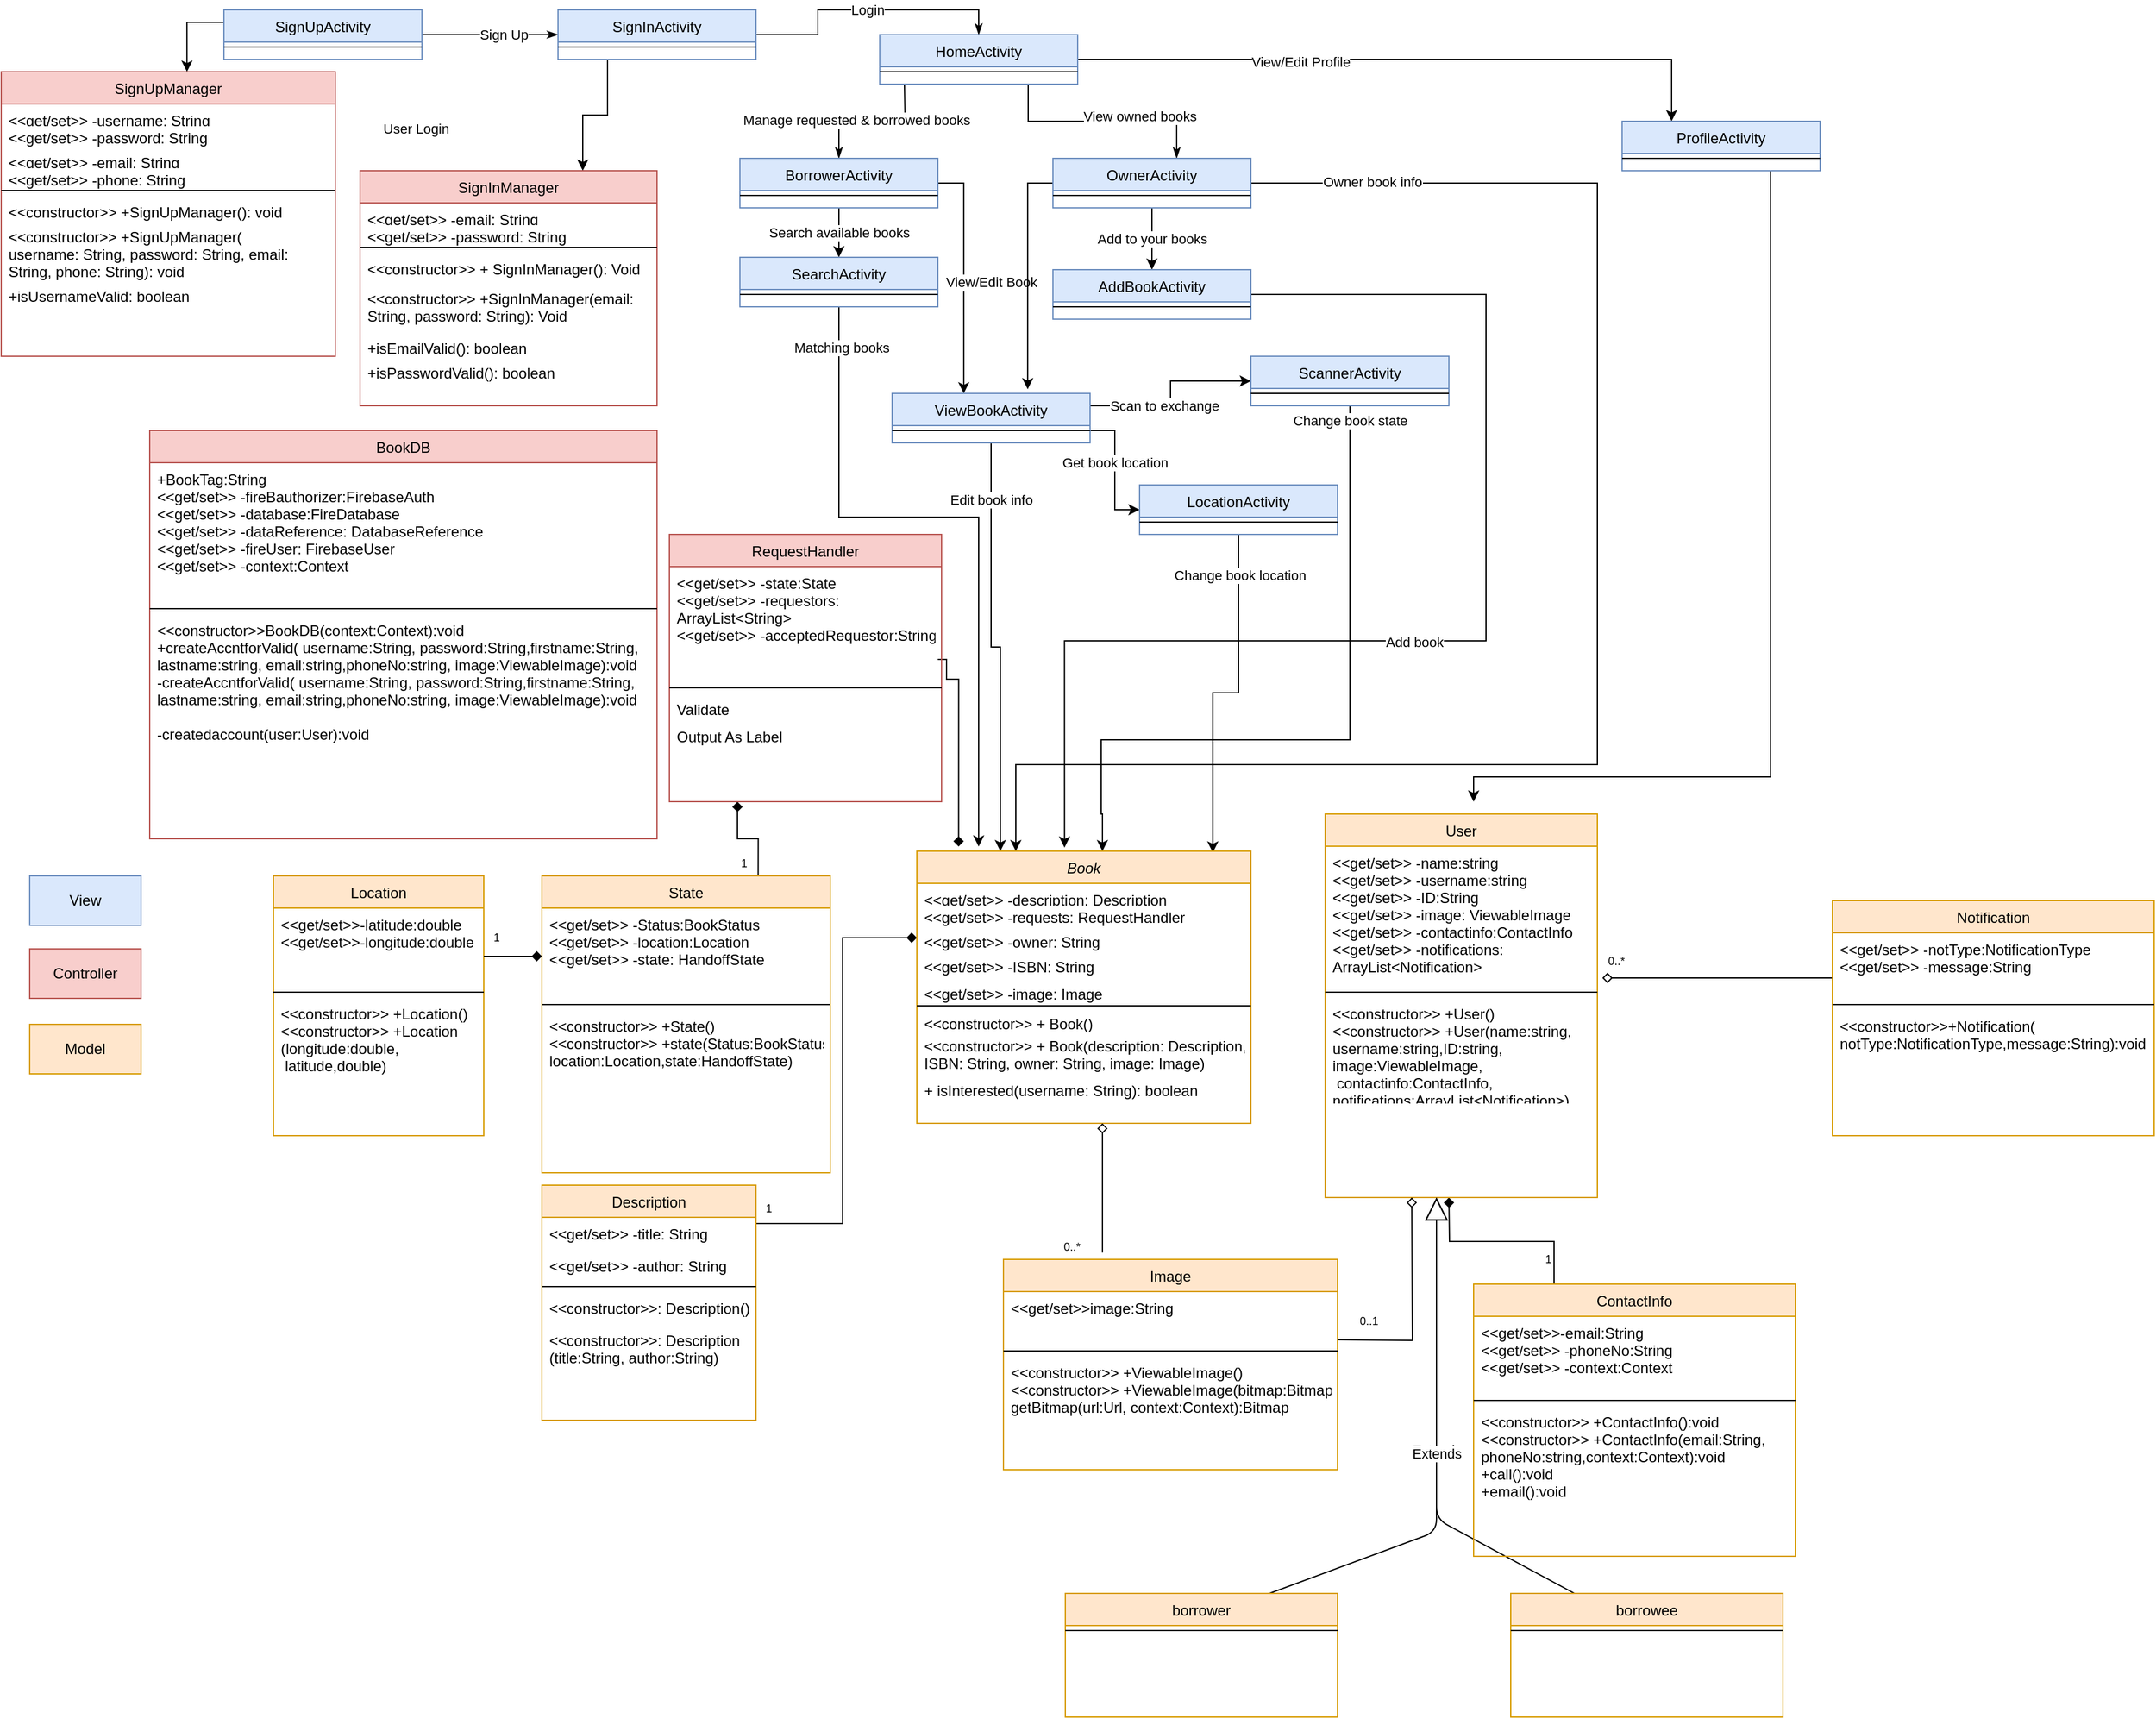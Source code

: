 <mxfile version="13.8.0" type="github">
  <diagram id="C5RBs43oDa-KdzZeNtuy" name="Page-1">
    <mxGraphModel dx="2260" dy="1933" grid="1" gridSize="10" guides="1" tooltips="1" connect="1" arrows="1" fold="1" page="1" pageScale="1" pageWidth="827" pageHeight="1169" math="0" shadow="0">
      <root>
        <mxCell id="WIyWlLk6GJQsqaUBKTNV-0" />
        <mxCell id="WIyWlLk6GJQsqaUBKTNV-1" parent="WIyWlLk6GJQsqaUBKTNV-0" />
        <mxCell id="hIVEfl4ubrVoWIUagmLy-101" style="edgeStyle=orthogonalEdgeStyle;rounded=0;orthogonalLoop=1;jettySize=auto;html=1;exitX=0.25;exitY=0;exitDx=0;exitDy=0;startArrow=none;startFill=0;endArrow=diamond;endFill=1;" parent="WIyWlLk6GJQsqaUBKTNV-1" source="hIVEfl4ubrVoWIUagmLy-77" edge="1">
          <mxGeometry relative="1" as="geometry">
            <mxPoint x="320" y="920" as="targetPoint" />
          </mxGeometry>
        </mxCell>
        <mxCell id="hIVEfl4ubrVoWIUagmLy-150" style="edgeStyle=orthogonalEdgeStyle;rounded=0;orthogonalLoop=1;jettySize=auto;html=1;exitX=0.75;exitY=0;exitDx=0;exitDy=0;entryX=0.25;entryY=1;entryDx=0;entryDy=0;startArrow=none;startFill=0;endArrow=diamond;endFill=1;" parent="WIyWlLk6GJQsqaUBKTNV-1" source="hIVEfl4ubrVoWIUagmLy-108" target="hIVEfl4ubrVoWIUagmLy-138" edge="1">
          <mxGeometry relative="1" as="geometry" />
        </mxCell>
        <mxCell id="hIVEfl4ubrVoWIUagmLy-108" value="State" style="swimlane;fontStyle=0;align=center;verticalAlign=top;childLayout=stackLayout;horizontal=1;startSize=26;horizontalStack=0;resizeParent=1;resizeLast=0;collapsible=1;marginBottom=0;rounded=0;shadow=0;strokeWidth=1;fillColor=#ffe6cc;strokeColor=#d79b00;" parent="WIyWlLk6GJQsqaUBKTNV-1" vertex="1">
          <mxGeometry x="-413" y="660" width="233" height="240" as="geometry">
            <mxRectangle x="130" y="380" width="160" height="26" as="alternateBounds" />
          </mxGeometry>
        </mxCell>
        <mxCell id="hIVEfl4ubrVoWIUagmLy-109" value="&lt;&lt;get/set&gt;&gt; -Status:BookStatus&#xa;&lt;&lt;get/set&gt;&gt; -location:Location&#xa;&lt;&lt;get/set&gt;&gt; -state: HandoffState" style="text;align=left;verticalAlign=top;spacingLeft=4;spacingRight=4;overflow=hidden;rotatable=0;points=[[0,0.5],[1,0.5]];portConstraint=eastwest;" parent="hIVEfl4ubrVoWIUagmLy-108" vertex="1">
          <mxGeometry y="26" width="233" height="74" as="geometry" />
        </mxCell>
        <mxCell id="hIVEfl4ubrVoWIUagmLy-111" value="" style="line;html=1;strokeWidth=1;align=left;verticalAlign=middle;spacingTop=-1;spacingLeft=3;spacingRight=3;rotatable=0;labelPosition=right;points=[];portConstraint=eastwest;" parent="hIVEfl4ubrVoWIUagmLy-108" vertex="1">
          <mxGeometry y="100" width="233" height="8" as="geometry" />
        </mxCell>
        <mxCell id="hIVEfl4ubrVoWIUagmLy-113" value="&lt;&lt;constructor&gt;&gt; +State()&#xa;&lt;&lt;constructor&gt;&gt; +state(Status:BookStatus,&#xa;location:Location,state:HandoffState)" style="text;align=left;verticalAlign=top;spacingLeft=4;spacingRight=4;overflow=hidden;rotatable=0;points=[[0,0.5],[1,0.5]];portConstraint=eastwest;" parent="hIVEfl4ubrVoWIUagmLy-108" vertex="1">
          <mxGeometry y="108" width="233" height="102" as="geometry" />
        </mxCell>
        <mxCell id="hIVEfl4ubrVoWIUagmLy-114" value="Location" style="swimlane;fontStyle=0;align=center;verticalAlign=top;childLayout=stackLayout;horizontal=1;startSize=26;horizontalStack=0;resizeParent=1;resizeLast=0;collapsible=1;marginBottom=0;rounded=0;shadow=0;strokeWidth=1;fillColor=#ffe6cc;strokeColor=#d79b00;" parent="WIyWlLk6GJQsqaUBKTNV-1" vertex="1">
          <mxGeometry x="-630" y="660" width="170" height="210" as="geometry">
            <mxRectangle x="130" y="380" width="160" height="26" as="alternateBounds" />
          </mxGeometry>
        </mxCell>
        <mxCell id="hIVEfl4ubrVoWIUagmLy-115" value="&lt;&lt;get/set&gt;&gt;-latitude:double&#xa;&lt;&lt;get/set&gt;&gt;-longitude:double" style="text;align=left;verticalAlign=top;spacingLeft=4;spacingRight=4;overflow=hidden;rotatable=0;points=[[0,0.5],[1,0.5]];portConstraint=eastwest;" parent="hIVEfl4ubrVoWIUagmLy-114" vertex="1">
          <mxGeometry y="26" width="170" height="64" as="geometry" />
        </mxCell>
        <mxCell id="hIVEfl4ubrVoWIUagmLy-117" value="" style="line;html=1;strokeWidth=1;align=left;verticalAlign=middle;spacingTop=-1;spacingLeft=3;spacingRight=3;rotatable=0;labelPosition=right;points=[];portConstraint=eastwest;" parent="hIVEfl4ubrVoWIUagmLy-114" vertex="1">
          <mxGeometry y="90" width="170" height="8" as="geometry" />
        </mxCell>
        <mxCell id="hIVEfl4ubrVoWIUagmLy-119" value="&lt;&lt;constructor&gt;&gt; +Location()&#xa;&lt;&lt;constructor&gt;&gt; +Location&#xa;(longitude:double,&#xa; latitude,double)" style="text;align=left;verticalAlign=top;spacingLeft=4;spacingRight=4;overflow=hidden;rotatable=0;points=[[0,0.5],[1,0.5]];portConstraint=eastwest;" parent="hIVEfl4ubrVoWIUagmLy-114" vertex="1">
          <mxGeometry y="98" width="170" height="82" as="geometry" />
        </mxCell>
        <mxCell id="hIVEfl4ubrVoWIUagmLy-151" style="edgeStyle=orthogonalEdgeStyle;rounded=0;orthogonalLoop=1;jettySize=auto;html=1;exitX=1;exitY=0.5;exitDx=0;exitDy=0;entryX=0;entryY=0.5;entryDx=0;entryDy=0;startArrow=none;startFill=0;endArrow=diamond;endFill=1;" parent="WIyWlLk6GJQsqaUBKTNV-1" edge="1">
          <mxGeometry relative="1" as="geometry">
            <mxPoint x="-460" y="725" as="sourcePoint" />
            <mxPoint x="-413" y="725" as="targetPoint" />
          </mxGeometry>
        </mxCell>
        <mxCell id="hIVEfl4ubrVoWIUagmLy-152" style="edgeStyle=orthogonalEdgeStyle;rounded=0;orthogonalLoop=1;jettySize=auto;html=1;exitX=1;exitY=0.5;exitDx=0;exitDy=0;entryX=0;entryY=0.5;entryDx=0;entryDy=0;startArrow=none;startFill=0;endArrow=diamond;endFill=1;" parent="WIyWlLk6GJQsqaUBKTNV-1" target="zkfFHV4jXpPFQw0GAbJ--3" edge="1">
          <mxGeometry relative="1" as="geometry">
            <mxPoint x="-240" y="941" as="sourcePoint" />
            <Array as="points">
              <mxPoint x="-170" y="941" />
              <mxPoint x="-170" y="710" />
            </Array>
          </mxGeometry>
        </mxCell>
        <mxCell id="hIVEfl4ubrVoWIUagmLy-153" style="edgeStyle=orthogonalEdgeStyle;rounded=0;orthogonalLoop=1;jettySize=auto;html=1;exitX=0.986;exitY=0.798;exitDx=0;exitDy=0;startArrow=none;startFill=0;endArrow=diamond;endFill=1;entryX=0.125;entryY=-0.017;entryDx=0;entryDy=0;entryPerimeter=0;exitPerimeter=0;" parent="WIyWlLk6GJQsqaUBKTNV-1" source="hIVEfl4ubrVoWIUagmLy-139" target="zkfFHV4jXpPFQw0GAbJ--0" edge="1">
          <mxGeometry relative="1" as="geometry">
            <mxPoint x="-70" y="659" as="targetPoint" />
            <Array as="points">
              <mxPoint x="-86" y="485" />
              <mxPoint x="-86" y="501" />
              <mxPoint x="-76" y="501" />
            </Array>
            <mxPoint x="-110" y="464" as="sourcePoint" />
          </mxGeometry>
        </mxCell>
        <mxCell id="hIVEfl4ubrVoWIUagmLy-138" value="RequestHandler" style="swimlane;fontStyle=0;align=center;verticalAlign=top;childLayout=stackLayout;horizontal=1;startSize=26;horizontalStack=0;resizeParent=1;resizeLast=0;collapsible=1;marginBottom=0;rounded=0;shadow=0;strokeWidth=1;fillColor=#f8cecc;strokeColor=#b85450;" parent="WIyWlLk6GJQsqaUBKTNV-1" vertex="1">
          <mxGeometry x="-310" y="384" width="220" height="216" as="geometry">
            <mxRectangle x="550" y="140" width="160" height="26" as="alternateBounds" />
          </mxGeometry>
        </mxCell>
        <mxCell id="hIVEfl4ubrVoWIUagmLy-139" value="&lt;&lt;get/set&gt;&gt; -state:State&#xa;&lt;&lt;get/set&gt;&gt; -requestors:&#xa;ArrayList&lt;String&gt;&#xa;&lt;&lt;get/set&gt;&gt; -acceptedRequestor:String" style="text;align=left;verticalAlign=top;spacingLeft=4;spacingRight=4;overflow=hidden;rotatable=0;points=[[0,0.5],[1,0.5]];portConstraint=eastwest;" parent="hIVEfl4ubrVoWIUagmLy-138" vertex="1">
          <mxGeometry y="26" width="220" height="94" as="geometry" />
        </mxCell>
        <mxCell id="hIVEfl4ubrVoWIUagmLy-144" value="" style="line;html=1;strokeWidth=1;align=left;verticalAlign=middle;spacingTop=-1;spacingLeft=3;spacingRight=3;rotatable=0;labelPosition=right;points=[];portConstraint=eastwest;" parent="hIVEfl4ubrVoWIUagmLy-138" vertex="1">
          <mxGeometry y="120" width="220" height="8" as="geometry" />
        </mxCell>
        <mxCell id="hIVEfl4ubrVoWIUagmLy-145" value="Validate" style="text;align=left;verticalAlign=top;spacingLeft=4;spacingRight=4;overflow=hidden;rotatable=0;points=[[0,0.5],[1,0.5]];portConstraint=eastwest;" parent="hIVEfl4ubrVoWIUagmLy-138" vertex="1">
          <mxGeometry y="128" width="220" height="22" as="geometry" />
        </mxCell>
        <mxCell id="hIVEfl4ubrVoWIUagmLy-146" value="Output As Label" style="text;align=left;verticalAlign=top;spacingLeft=4;spacingRight=4;overflow=hidden;rotatable=0;points=[[0,0.5],[1,0.5]];portConstraint=eastwest;" parent="hIVEfl4ubrVoWIUagmLy-138" vertex="1">
          <mxGeometry y="150" width="220" height="20" as="geometry" />
        </mxCell>
        <mxCell id="hIVEfl4ubrVoWIUagmLy-67" value="BookDB" style="swimlane;fontStyle=0;align=center;verticalAlign=top;childLayout=stackLayout;horizontal=1;startSize=26;horizontalStack=0;resizeParent=1;resizeLast=0;collapsible=1;marginBottom=0;rounded=0;shadow=0;strokeWidth=1;fillColor=#f8cecc;strokeColor=#b85450;" parent="WIyWlLk6GJQsqaUBKTNV-1" vertex="1">
          <mxGeometry x="-730" y="300" width="410" height="330" as="geometry">
            <mxRectangle x="550" y="140" width="160" height="26" as="alternateBounds" />
          </mxGeometry>
        </mxCell>
        <mxCell id="hIVEfl4ubrVoWIUagmLy-68" value="+BookTag:String&#xa;&lt;&lt;get/set&gt;&gt; -fireBauthorizer:FirebaseAuth&#xa;&lt;&lt;get/set&gt;&gt; -database:FireDatabase&#xa;&lt;&lt;get/set&gt;&gt; -dataReference: DatabaseReference&#xa;&lt;&lt;get/set&gt;&gt; -fireUser: FirebaseUser&#xa;&lt;&lt;get/set&gt;&gt; -context:Context" style="text;align=left;verticalAlign=top;spacingLeft=4;spacingRight=4;overflow=hidden;rotatable=0;points=[[0,0.5],[1,0.5]];portConstraint=eastwest;" parent="hIVEfl4ubrVoWIUagmLy-67" vertex="1">
          <mxGeometry y="26" width="410" height="114" as="geometry" />
        </mxCell>
        <mxCell id="hIVEfl4ubrVoWIUagmLy-73" value="" style="line;html=1;strokeWidth=1;align=left;verticalAlign=middle;spacingTop=-1;spacingLeft=3;spacingRight=3;rotatable=0;labelPosition=right;points=[];portConstraint=eastwest;" parent="hIVEfl4ubrVoWIUagmLy-67" vertex="1">
          <mxGeometry y="140" width="410" height="8" as="geometry" />
        </mxCell>
        <mxCell id="hIVEfl4ubrVoWIUagmLy-74" value="&lt;&lt;constructor&gt;&gt;BookDB(context:Context):void&#xa;+createAccntforValid( username:String, password:String,firstname:String,&#xa;lastname:string, email:string,phoneNo:string, image:ViewableImage):void&#xa;-createAccntforValid( username:String, password:String,firstname:String,&#xa;lastname:string, email:string,phoneNo:string, image:ViewableImage):void&#xa;&#xa;-createdaccount(user:User):void&#xa;" style="text;align=left;verticalAlign=top;spacingLeft=4;spacingRight=4;overflow=hidden;rotatable=0;points=[[0,0.5],[1,0.5]];portConstraint=eastwest;" parent="hIVEfl4ubrVoWIUagmLy-67" vertex="1">
          <mxGeometry y="148" width="410" height="172" as="geometry" />
        </mxCell>
        <mxCell id="hIVEfl4ubrVoWIUagmLy-154" style="edgeStyle=orthogonalEdgeStyle;rounded=0;orthogonalLoop=1;jettySize=auto;html=1;exitX=1;exitY=0.5;exitDx=0;exitDy=0;entryX=0;entryY=0.5;entryDx=0;entryDy=0;startArrow=none;startFill=0;endArrow=classicThin;endFill=1;metaEdit=0;" parent="WIyWlLk6GJQsqaUBKTNV-1" source="hIVEfl4ubrVoWIUagmLy-0" target="hIVEfl4ubrVoWIUagmLy-3" edge="1">
          <mxGeometry relative="1" as="geometry">
            <Array as="points">
              <mxPoint x="-480" y="-20" />
              <mxPoint x="-480" y="-20" />
            </Array>
          </mxGeometry>
        </mxCell>
        <mxCell id="hIVEfl4ubrVoWIUagmLy-157" value="Sign Up" style="edgeLabel;html=1;align=center;verticalAlign=middle;resizable=0;points=[];" parent="hIVEfl4ubrVoWIUagmLy-154" vertex="1" connectable="0">
          <mxGeometry x="0.2" relative="1" as="geometry">
            <mxPoint as="offset" />
          </mxGeometry>
        </mxCell>
        <mxCell id="LVkQKVmJB5QR7Muf_GGr-21" style="edgeStyle=orthogonalEdgeStyle;rounded=0;orthogonalLoop=1;jettySize=auto;html=1;exitX=0;exitY=0.25;exitDx=0;exitDy=0;entryX=0.556;entryY=0;entryDx=0;entryDy=0;entryPerimeter=0;" parent="WIyWlLk6GJQsqaUBKTNV-1" source="hIVEfl4ubrVoWIUagmLy-0" target="LVkQKVmJB5QR7Muf_GGr-78" edge="1">
          <mxGeometry relative="1" as="geometry">
            <mxPoint x="-570" y="90" as="targetPoint" />
          </mxGeometry>
        </mxCell>
        <mxCell id="hIVEfl4ubrVoWIUagmLy-0" value="SignUpActivity" style="swimlane;fontStyle=0;align=center;verticalAlign=top;childLayout=stackLayout;horizontal=1;startSize=26;horizontalStack=0;resizeParent=1;resizeLast=0;collapsible=1;marginBottom=0;rounded=0;shadow=0;strokeWidth=1;fillColor=#dae8fc;strokeColor=#6c8ebf;" parent="WIyWlLk6GJQsqaUBKTNV-1" vertex="1">
          <mxGeometry x="-670" y="-40" width="160" height="40" as="geometry">
            <mxRectangle x="340" y="380" width="170" height="26" as="alternateBounds" />
          </mxGeometry>
        </mxCell>
        <mxCell id="hIVEfl4ubrVoWIUagmLy-2" value="" style="line;html=1;strokeWidth=1;align=left;verticalAlign=middle;spacingTop=-1;spacingLeft=3;spacingRight=3;rotatable=0;labelPosition=right;points=[];portConstraint=eastwest;" parent="hIVEfl4ubrVoWIUagmLy-0" vertex="1">
          <mxGeometry y="26" width="160" height="8" as="geometry" />
        </mxCell>
        <mxCell id="hIVEfl4ubrVoWIUagmLy-159" style="edgeStyle=orthogonalEdgeStyle;rounded=0;orthogonalLoop=1;jettySize=auto;html=1;entryX=0.5;entryY=0;entryDx=0;entryDy=0;startArrow=none;startFill=0;endArrow=classicThin;endFill=1;" parent="WIyWlLk6GJQsqaUBKTNV-1" target="hIVEfl4ubrVoWIUagmLy-15" edge="1">
          <mxGeometry relative="1" as="geometry">
            <mxPoint x="-120" y="20" as="sourcePoint" />
          </mxGeometry>
        </mxCell>
        <mxCell id="hIVEfl4ubrVoWIUagmLy-160" value="Manage requested &amp;amp; borrowed books" style="edgeLabel;html=1;align=center;verticalAlign=middle;resizable=0;points=[];" parent="hIVEfl4ubrVoWIUagmLy-159" vertex="1" connectable="0">
          <mxGeometry x="0.239" y="-2" relative="1" as="geometry">
            <mxPoint as="offset" />
          </mxGeometry>
        </mxCell>
        <mxCell id="hIVEfl4ubrVoWIUagmLy-161" style="edgeStyle=orthogonalEdgeStyle;rounded=0;orthogonalLoop=1;jettySize=auto;html=1;exitX=0.75;exitY=1;exitDx=0;exitDy=0;entryX=0.625;entryY=0;entryDx=0;entryDy=0;entryPerimeter=0;startArrow=none;startFill=0;endArrow=classicThin;endFill=1;" parent="WIyWlLk6GJQsqaUBKTNV-1" source="hIVEfl4ubrVoWIUagmLy-155" target="hIVEfl4ubrVoWIUagmLy-13" edge="1">
          <mxGeometry relative="1" as="geometry" />
        </mxCell>
        <mxCell id="hIVEfl4ubrVoWIUagmLy-163" value="View owned books" style="edgeLabel;html=1;align=center;verticalAlign=middle;resizable=0;points=[];" parent="hIVEfl4ubrVoWIUagmLy-161" vertex="1" connectable="0">
          <mxGeometry x="0.333" y="4" relative="1" as="geometry">
            <mxPoint as="offset" />
          </mxGeometry>
        </mxCell>
        <mxCell id="LVkQKVmJB5QR7Muf_GGr-6" value="Search available books" style="edgeStyle=orthogonalEdgeStyle;rounded=0;orthogonalLoop=1;jettySize=auto;html=1;exitX=0.5;exitY=1;exitDx=0;exitDy=0;entryX=0.5;entryY=0;entryDx=0;entryDy=0;" parent="WIyWlLk6GJQsqaUBKTNV-1" source="hIVEfl4ubrVoWIUagmLy-15" target="hIVEfl4ubrVoWIUagmLy-9" edge="1">
          <mxGeometry relative="1" as="geometry" />
        </mxCell>
        <mxCell id="LVkQKVmJB5QR7Muf_GGr-9" style="edgeStyle=orthogonalEdgeStyle;rounded=0;orthogonalLoop=1;jettySize=auto;html=1;exitX=1;exitY=0.5;exitDx=0;exitDy=0;entryX=0.362;entryY=0.001;entryDx=0;entryDy=0;entryPerimeter=0;" parent="WIyWlLk6GJQsqaUBKTNV-1" source="hIVEfl4ubrVoWIUagmLy-15" target="hIVEfl4ubrVoWIUagmLy-11" edge="1">
          <mxGeometry relative="1" as="geometry" />
        </mxCell>
        <mxCell id="LVkQKVmJB5QR7Muf_GGr-12" value="View/Edit Book" style="edgeLabel;html=1;align=center;verticalAlign=middle;resizable=0;points=[];" parent="LVkQKVmJB5QR7Muf_GGr-9" vertex="1" connectable="0">
          <mxGeometry x="0.01" y="1" relative="1" as="geometry">
            <mxPoint x="21.07" y="4.34" as="offset" />
          </mxGeometry>
        </mxCell>
        <mxCell id="hIVEfl4ubrVoWIUagmLy-15" value="BorrowerActivity" style="swimlane;fontStyle=0;align=center;verticalAlign=top;childLayout=stackLayout;horizontal=1;startSize=26;horizontalStack=0;resizeParent=1;resizeLast=0;collapsible=1;marginBottom=0;rounded=0;shadow=0;strokeWidth=1;fillColor=#dae8fc;strokeColor=#6c8ebf;" parent="WIyWlLk6GJQsqaUBKTNV-1" vertex="1">
          <mxGeometry x="-253" y="80" width="160" height="40" as="geometry">
            <mxRectangle x="340" y="380" width="170" height="26" as="alternateBounds" />
          </mxGeometry>
        </mxCell>
        <mxCell id="hIVEfl4ubrVoWIUagmLy-16" value="" style="line;html=1;strokeWidth=1;align=left;verticalAlign=middle;spacingTop=-1;spacingLeft=3;spacingRight=3;rotatable=0;labelPosition=right;points=[];portConstraint=eastwest;" parent="hIVEfl4ubrVoWIUagmLy-15" vertex="1">
          <mxGeometry y="26" width="160" height="8" as="geometry" />
        </mxCell>
        <mxCell id="hIVEfl4ubrVoWIUagmLy-158" value="Login" style="edgeStyle=orthogonalEdgeStyle;rounded=0;orthogonalLoop=1;jettySize=auto;html=1;exitX=1;exitY=0.5;exitDx=0;exitDy=0;entryX=0.5;entryY=0;entryDx=0;entryDy=0;startArrow=none;startFill=0;endArrow=classicThin;endFill=1;" parent="WIyWlLk6GJQsqaUBKTNV-1" source="hIVEfl4ubrVoWIUagmLy-3" target="hIVEfl4ubrVoWIUagmLy-155" edge="1">
          <mxGeometry relative="1" as="geometry" />
        </mxCell>
        <mxCell id="LVkQKVmJB5QR7Muf_GGr-22" style="edgeStyle=orthogonalEdgeStyle;rounded=0;orthogonalLoop=1;jettySize=auto;html=1;exitX=0.25;exitY=1;exitDx=0;exitDy=0;entryX=0.75;entryY=0;entryDx=0;entryDy=0;" parent="WIyWlLk6GJQsqaUBKTNV-1" source="hIVEfl4ubrVoWIUagmLy-3" target="hIVEfl4ubrVoWIUagmLy-120" edge="1">
          <mxGeometry relative="1" as="geometry" />
        </mxCell>
        <mxCell id="LVkQKVmJB5QR7Muf_GGr-23" value="User Login" style="edgeLabel;html=1;align=center;verticalAlign=middle;resizable=0;points=[];" parent="LVkQKVmJB5QR7Muf_GGr-22" vertex="1" connectable="0">
          <mxGeometry x="0.261" relative="1" as="geometry">
            <mxPoint x="-135.05" y="6.24" as="offset" />
          </mxGeometry>
        </mxCell>
        <mxCell id="hIVEfl4ubrVoWIUagmLy-3" value="SignInActivity" style="swimlane;fontStyle=0;align=center;verticalAlign=top;childLayout=stackLayout;horizontal=1;startSize=26;horizontalStack=0;resizeParent=1;resizeLast=0;collapsible=1;marginBottom=0;rounded=0;shadow=0;strokeWidth=1;fillColor=#dae8fc;strokeColor=#6c8ebf;" parent="WIyWlLk6GJQsqaUBKTNV-1" vertex="1">
          <mxGeometry x="-400" y="-40" width="160" height="40" as="geometry">
            <mxRectangle x="340" y="380" width="170" height="26" as="alternateBounds" />
          </mxGeometry>
        </mxCell>
        <mxCell id="hIVEfl4ubrVoWIUagmLy-4" value="" style="line;html=1;strokeWidth=1;align=left;verticalAlign=middle;spacingTop=-1;spacingLeft=3;spacingRight=3;rotatable=0;labelPosition=right;points=[];portConstraint=eastwest;" parent="hIVEfl4ubrVoWIUagmLy-3" vertex="1">
          <mxGeometry y="26" width="160" height="8" as="geometry" />
        </mxCell>
        <mxCell id="LVkQKVmJB5QR7Muf_GGr-7" value="Add to your books" style="edgeStyle=orthogonalEdgeStyle;rounded=0;orthogonalLoop=1;jettySize=auto;html=1;exitX=0.5;exitY=1;exitDx=0;exitDy=0;entryX=0.5;entryY=0;entryDx=0;entryDy=0;" parent="WIyWlLk6GJQsqaUBKTNV-1" source="hIVEfl4ubrVoWIUagmLy-13" target="hIVEfl4ubrVoWIUagmLy-7" edge="1">
          <mxGeometry relative="1" as="geometry" />
        </mxCell>
        <mxCell id="LVkQKVmJB5QR7Muf_GGr-10" style="edgeStyle=orthogonalEdgeStyle;rounded=0;orthogonalLoop=1;jettySize=auto;html=1;exitX=0;exitY=0.5;exitDx=0;exitDy=0;entryX=0.685;entryY=-0.085;entryDx=0;entryDy=0;entryPerimeter=0;" parent="WIyWlLk6GJQsqaUBKTNV-1" source="hIVEfl4ubrVoWIUagmLy-13" target="hIVEfl4ubrVoWIUagmLy-11" edge="1">
          <mxGeometry relative="1" as="geometry" />
        </mxCell>
        <mxCell id="LVkQKVmJB5QR7Muf_GGr-43" style="edgeStyle=orthogonalEdgeStyle;rounded=0;orthogonalLoop=1;jettySize=auto;html=1;exitX=1;exitY=0.5;exitDx=0;exitDy=0;" parent="WIyWlLk6GJQsqaUBKTNV-1" source="hIVEfl4ubrVoWIUagmLy-13" target="zkfFHV4jXpPFQw0GAbJ--0" edge="1">
          <mxGeometry relative="1" as="geometry">
            <Array as="points">
              <mxPoint x="440" y="100" />
              <mxPoint x="440" y="570" />
              <mxPoint x="-30" y="570" />
            </Array>
          </mxGeometry>
        </mxCell>
        <mxCell id="LVkQKVmJB5QR7Muf_GGr-44" value="Owner book info" style="edgeLabel;html=1;align=center;verticalAlign=middle;resizable=0;points=[];" parent="LVkQKVmJB5QR7Muf_GGr-43" vertex="1" connectable="0">
          <mxGeometry x="-0.849" y="1" relative="1" as="geometry">
            <mxPoint as="offset" />
          </mxGeometry>
        </mxCell>
        <mxCell id="hIVEfl4ubrVoWIUagmLy-13" value="OwnerActivity" style="swimlane;fontStyle=0;align=center;verticalAlign=top;childLayout=stackLayout;horizontal=1;startSize=26;horizontalStack=0;resizeParent=1;resizeLast=0;collapsible=1;marginBottom=0;rounded=0;shadow=0;strokeWidth=1;fillColor=#dae8fc;strokeColor=#6c8ebf;" parent="WIyWlLk6GJQsqaUBKTNV-1" vertex="1">
          <mxGeometry y="80" width="160" height="40" as="geometry">
            <mxRectangle x="340" y="380" width="170" height="26" as="alternateBounds" />
          </mxGeometry>
        </mxCell>
        <mxCell id="hIVEfl4ubrVoWIUagmLy-14" value="" style="line;html=1;strokeWidth=1;align=left;verticalAlign=middle;spacingTop=-1;spacingLeft=3;spacingRight=3;rotatable=0;labelPosition=right;points=[];portConstraint=eastwest;" parent="hIVEfl4ubrVoWIUagmLy-13" vertex="1">
          <mxGeometry y="26" width="160" height="8" as="geometry" />
        </mxCell>
        <mxCell id="LVkQKVmJB5QR7Muf_GGr-33" style="edgeStyle=orthogonalEdgeStyle;rounded=0;orthogonalLoop=1;jettySize=auto;html=1;exitX=0.5;exitY=1;exitDx=0;exitDy=0;entryX=0.185;entryY=-0.017;entryDx=0;entryDy=0;entryPerimeter=0;" parent="WIyWlLk6GJQsqaUBKTNV-1" source="hIVEfl4ubrVoWIUagmLy-9" target="zkfFHV4jXpPFQw0GAbJ--0" edge="1">
          <mxGeometry relative="1" as="geometry">
            <Array as="points">
              <mxPoint x="-173" y="370" />
              <mxPoint x="-60" y="370" />
            </Array>
          </mxGeometry>
        </mxCell>
        <mxCell id="LVkQKVmJB5QR7Muf_GGr-34" value="Matching books" style="edgeLabel;html=1;align=center;verticalAlign=middle;resizable=0;points=[];" parent="LVkQKVmJB5QR7Muf_GGr-33" vertex="1" connectable="0">
          <mxGeometry x="-0.881" y="2" relative="1" as="geometry">
            <mxPoint as="offset" />
          </mxGeometry>
        </mxCell>
        <mxCell id="hIVEfl4ubrVoWIUagmLy-9" value="SearchActivity" style="swimlane;fontStyle=0;align=center;verticalAlign=top;childLayout=stackLayout;horizontal=1;startSize=26;horizontalStack=0;resizeParent=1;resizeLast=0;collapsible=1;marginBottom=0;rounded=0;shadow=0;strokeWidth=1;fillColor=#dae8fc;strokeColor=#6c8ebf;" parent="WIyWlLk6GJQsqaUBKTNV-1" vertex="1">
          <mxGeometry x="-253" y="160" width="160" height="40" as="geometry">
            <mxRectangle x="340" y="380" width="170" height="26" as="alternateBounds" />
          </mxGeometry>
        </mxCell>
        <mxCell id="hIVEfl4ubrVoWIUagmLy-10" value="" style="line;html=1;strokeWidth=1;align=left;verticalAlign=middle;spacingTop=-1;spacingLeft=3;spacingRight=3;rotatable=0;labelPosition=right;points=[];portConstraint=eastwest;" parent="hIVEfl4ubrVoWIUagmLy-9" vertex="1">
          <mxGeometry y="26" width="160" height="8" as="geometry" />
        </mxCell>
        <mxCell id="LVkQKVmJB5QR7Muf_GGr-39" style="edgeStyle=orthogonalEdgeStyle;rounded=0;orthogonalLoop=1;jettySize=auto;html=1;exitX=1;exitY=0.5;exitDx=0;exitDy=0;entryX=0.442;entryY=-0.013;entryDx=0;entryDy=0;entryPerimeter=0;" parent="WIyWlLk6GJQsqaUBKTNV-1" source="hIVEfl4ubrVoWIUagmLy-7" target="zkfFHV4jXpPFQw0GAbJ--0" edge="1">
          <mxGeometry relative="1" as="geometry">
            <Array as="points">
              <mxPoint x="350" y="190" />
              <mxPoint x="350" y="470" />
              <mxPoint x="9" y="470" />
            </Array>
          </mxGeometry>
        </mxCell>
        <mxCell id="LVkQKVmJB5QR7Muf_GGr-41" value="Add book" style="edgeLabel;html=1;align=center;verticalAlign=middle;resizable=0;points=[];" parent="LVkQKVmJB5QR7Muf_GGr-39" vertex="1" connectable="0">
          <mxGeometry x="0.081" y="1" relative="1" as="geometry">
            <mxPoint as="offset" />
          </mxGeometry>
        </mxCell>
        <mxCell id="hIVEfl4ubrVoWIUagmLy-7" value="AddBookActivity" style="swimlane;fontStyle=0;align=center;verticalAlign=top;childLayout=stackLayout;horizontal=1;startSize=26;horizontalStack=0;resizeParent=1;resizeLast=0;collapsible=1;marginBottom=0;rounded=0;shadow=0;strokeWidth=1;fillColor=#dae8fc;strokeColor=#6c8ebf;" parent="WIyWlLk6GJQsqaUBKTNV-1" vertex="1">
          <mxGeometry y="170" width="160" height="40" as="geometry">
            <mxRectangle x="340" y="380" width="170" height="26" as="alternateBounds" />
          </mxGeometry>
        </mxCell>
        <mxCell id="hIVEfl4ubrVoWIUagmLy-8" value="" style="line;html=1;strokeWidth=1;align=left;verticalAlign=middle;spacingTop=-1;spacingLeft=3;spacingRight=3;rotatable=0;labelPosition=right;points=[];portConstraint=eastwest;" parent="hIVEfl4ubrVoWIUagmLy-7" vertex="1">
          <mxGeometry y="26" width="160" height="8" as="geometry" />
        </mxCell>
        <mxCell id="LVkQKVmJB5QR7Muf_GGr-13" style="edgeStyle=orthogonalEdgeStyle;rounded=0;orthogonalLoop=1;jettySize=auto;html=1;exitX=1;exitY=0.25;exitDx=0;exitDy=0;entryX=0;entryY=0.5;entryDx=0;entryDy=0;" parent="WIyWlLk6GJQsqaUBKTNV-1" source="hIVEfl4ubrVoWIUagmLy-11" target="hIVEfl4ubrVoWIUagmLy-19" edge="1">
          <mxGeometry relative="1" as="geometry" />
        </mxCell>
        <mxCell id="LVkQKVmJB5QR7Muf_GGr-15" value="Scan to exchange" style="edgeLabel;html=1;align=center;verticalAlign=middle;resizable=0;points=[];" parent="LVkQKVmJB5QR7Muf_GGr-13" vertex="1" connectable="0">
          <mxGeometry x="-0.449" relative="1" as="geometry">
            <mxPoint x="18.62" y="-0.02" as="offset" />
          </mxGeometry>
        </mxCell>
        <mxCell id="LVkQKVmJB5QR7Muf_GGr-16" style="edgeStyle=orthogonalEdgeStyle;rounded=0;orthogonalLoop=1;jettySize=auto;html=1;exitX=1;exitY=0.75;exitDx=0;exitDy=0;entryX=0;entryY=0.5;entryDx=0;entryDy=0;" parent="WIyWlLk6GJQsqaUBKTNV-1" source="hIVEfl4ubrVoWIUagmLy-11" target="hIVEfl4ubrVoWIUagmLy-5" edge="1">
          <mxGeometry relative="1" as="geometry" />
        </mxCell>
        <mxCell id="LVkQKVmJB5QR7Muf_GGr-17" value="Get book location" style="edgeLabel;html=1;align=center;verticalAlign=middle;resizable=0;points=[];" parent="LVkQKVmJB5QR7Muf_GGr-16" vertex="1" connectable="0">
          <mxGeometry x="0.228" y="-3" relative="1" as="geometry">
            <mxPoint x="3" y="-18.17" as="offset" />
          </mxGeometry>
        </mxCell>
        <mxCell id="LVkQKVmJB5QR7Muf_GGr-31" style="edgeStyle=orthogonalEdgeStyle;rounded=0;orthogonalLoop=1;jettySize=auto;html=1;exitX=0.5;exitY=1;exitDx=0;exitDy=0;entryX=0.25;entryY=0;entryDx=0;entryDy=0;" parent="WIyWlLk6GJQsqaUBKTNV-1" source="hIVEfl4ubrVoWIUagmLy-11" target="zkfFHV4jXpPFQw0GAbJ--0" edge="1">
          <mxGeometry relative="1" as="geometry" />
        </mxCell>
        <mxCell id="LVkQKVmJB5QR7Muf_GGr-32" value="Edit book info" style="edgeLabel;html=1;align=center;verticalAlign=middle;resizable=0;points=[];" parent="LVkQKVmJB5QR7Muf_GGr-31" vertex="1" connectable="0">
          <mxGeometry x="-0.731" relative="1" as="geometry">
            <mxPoint as="offset" />
          </mxGeometry>
        </mxCell>
        <mxCell id="hIVEfl4ubrVoWIUagmLy-11" value="ViewBookActivity" style="swimlane;fontStyle=0;align=center;verticalAlign=top;childLayout=stackLayout;horizontal=1;startSize=26;horizontalStack=0;resizeParent=1;resizeLast=0;collapsible=1;marginBottom=0;rounded=0;shadow=0;strokeWidth=1;fillColor=#dae8fc;strokeColor=#6c8ebf;" parent="WIyWlLk6GJQsqaUBKTNV-1" vertex="1">
          <mxGeometry x="-130" y="270" width="160" height="40" as="geometry">
            <mxRectangle x="340" y="380" width="170" height="26" as="alternateBounds" />
          </mxGeometry>
        </mxCell>
        <mxCell id="hIVEfl4ubrVoWIUagmLy-12" value="" style="line;html=1;strokeWidth=1;align=left;verticalAlign=middle;spacingTop=-1;spacingLeft=3;spacingRight=3;rotatable=0;labelPosition=right;points=[];portConstraint=eastwest;" parent="hIVEfl4ubrVoWIUagmLy-11" vertex="1">
          <mxGeometry y="26" width="160" height="8" as="geometry" />
        </mxCell>
        <mxCell id="LVkQKVmJB5QR7Muf_GGr-24" style="edgeStyle=orthogonalEdgeStyle;rounded=0;orthogonalLoop=1;jettySize=auto;html=1;exitX=1;exitY=0.5;exitDx=0;exitDy=0;entryX=0.25;entryY=0;entryDx=0;entryDy=0;" parent="WIyWlLk6GJQsqaUBKTNV-1" source="hIVEfl4ubrVoWIUagmLy-155" target="hIVEfl4ubrVoWIUagmLy-17" edge="1">
          <mxGeometry relative="1" as="geometry" />
        </mxCell>
        <mxCell id="LVkQKVmJB5QR7Muf_GGr-27" value="View/Edit Profile" style="edgeLabel;html=1;align=center;verticalAlign=middle;resizable=0;points=[];" parent="LVkQKVmJB5QR7Muf_GGr-24" vertex="1" connectable="0">
          <mxGeometry x="-0.32" y="-2" relative="1" as="geometry">
            <mxPoint as="offset" />
          </mxGeometry>
        </mxCell>
        <mxCell id="hIVEfl4ubrVoWIUagmLy-155" value="HomeActivity" style="swimlane;fontStyle=0;align=center;verticalAlign=top;childLayout=stackLayout;horizontal=1;startSize=26;horizontalStack=0;resizeParent=1;resizeLast=0;collapsible=1;marginBottom=0;rounded=0;shadow=0;strokeWidth=1;fillColor=#dae8fc;strokeColor=#6c8ebf;" parent="WIyWlLk6GJQsqaUBKTNV-1" vertex="1">
          <mxGeometry x="-140" y="-20" width="160" height="40" as="geometry">
            <mxRectangle x="340" y="380" width="170" height="26" as="alternateBounds" />
          </mxGeometry>
        </mxCell>
        <mxCell id="hIVEfl4ubrVoWIUagmLy-156" value="" style="line;html=1;strokeWidth=1;align=left;verticalAlign=middle;spacingTop=-1;spacingLeft=3;spacingRight=3;rotatable=0;labelPosition=right;points=[];portConstraint=eastwest;" parent="hIVEfl4ubrVoWIUagmLy-155" vertex="1">
          <mxGeometry y="26" width="160" height="8" as="geometry" />
        </mxCell>
        <mxCell id="LVkQKVmJB5QR7Muf_GGr-35" style="edgeStyle=orthogonalEdgeStyle;rounded=0;orthogonalLoop=1;jettySize=auto;html=1;exitX=0.75;exitY=1;exitDx=0;exitDy=0;" parent="WIyWlLk6GJQsqaUBKTNV-1" source="hIVEfl4ubrVoWIUagmLy-19" edge="1">
          <mxGeometry relative="1" as="geometry">
            <mxPoint x="40" y="640" as="targetPoint" />
            <Array as="points">
              <mxPoint x="240" y="280" />
              <mxPoint x="240" y="550" />
              <mxPoint x="39" y="550" />
              <mxPoint x="39" y="610" />
              <mxPoint x="40" y="610" />
              <mxPoint x="40" y="637" />
            </Array>
          </mxGeometry>
        </mxCell>
        <mxCell id="LVkQKVmJB5QR7Muf_GGr-36" value="Change book state" style="edgeLabel;html=1;align=center;verticalAlign=middle;resizable=0;points=[];" parent="LVkQKVmJB5QR7Muf_GGr-35" vertex="1" connectable="0">
          <mxGeometry x="-0.828" relative="1" as="geometry">
            <mxPoint as="offset" />
          </mxGeometry>
        </mxCell>
        <mxCell id="hIVEfl4ubrVoWIUagmLy-19" value="ScannerActivity" style="swimlane;fontStyle=0;align=center;verticalAlign=top;childLayout=stackLayout;horizontal=1;startSize=26;horizontalStack=0;resizeParent=1;resizeLast=0;collapsible=1;marginBottom=0;rounded=0;shadow=0;strokeWidth=1;fillColor=#dae8fc;strokeColor=#6c8ebf;" parent="WIyWlLk6GJQsqaUBKTNV-1" vertex="1">
          <mxGeometry x="160" y="240" width="160" height="40" as="geometry">
            <mxRectangle x="340" y="380" width="170" height="26" as="alternateBounds" />
          </mxGeometry>
        </mxCell>
        <mxCell id="hIVEfl4ubrVoWIUagmLy-20" value="" style="line;html=1;strokeWidth=1;align=left;verticalAlign=middle;spacingTop=-1;spacingLeft=3;spacingRight=3;rotatable=0;labelPosition=right;points=[];portConstraint=eastwest;" parent="hIVEfl4ubrVoWIUagmLy-19" vertex="1">
          <mxGeometry y="26" width="160" height="8" as="geometry" />
        </mxCell>
        <mxCell id="LVkQKVmJB5QR7Muf_GGr-30" style="edgeStyle=orthogonalEdgeStyle;rounded=0;orthogonalLoop=1;jettySize=auto;html=1;exitX=0.5;exitY=1;exitDx=0;exitDy=0;entryX=0.886;entryY=0.005;entryDx=0;entryDy=0;entryPerimeter=0;" parent="WIyWlLk6GJQsqaUBKTNV-1" source="hIVEfl4ubrVoWIUagmLy-5" target="zkfFHV4jXpPFQw0GAbJ--0" edge="1">
          <mxGeometry relative="1" as="geometry" />
        </mxCell>
        <mxCell id="LVkQKVmJB5QR7Muf_GGr-37" value="Change book location" style="edgeLabel;html=1;align=center;verticalAlign=middle;resizable=0;points=[];" parent="LVkQKVmJB5QR7Muf_GGr-30" vertex="1" connectable="0">
          <mxGeometry x="-0.762" y="1" relative="1" as="geometry">
            <mxPoint as="offset" />
          </mxGeometry>
        </mxCell>
        <mxCell id="LVkQKVmJB5QR7Muf_GGr-25" style="edgeStyle=orthogonalEdgeStyle;rounded=0;orthogonalLoop=1;jettySize=auto;html=1;exitX=0.75;exitY=1;exitDx=0;exitDy=0;" parent="WIyWlLk6GJQsqaUBKTNV-1" source="hIVEfl4ubrVoWIUagmLy-17" edge="1">
          <mxGeometry relative="1" as="geometry">
            <mxPoint x="340" y="600" as="targetPoint" />
            <Array as="points">
              <mxPoint x="580" y="580" />
              <mxPoint x="340" y="580" />
            </Array>
          </mxGeometry>
        </mxCell>
        <mxCell id="hIVEfl4ubrVoWIUagmLy-5" value="LocationActivity" style="swimlane;fontStyle=0;align=center;verticalAlign=top;childLayout=stackLayout;horizontal=1;startSize=26;horizontalStack=0;resizeParent=1;resizeLast=0;collapsible=1;marginBottom=0;rounded=0;shadow=0;strokeWidth=1;fillColor=#dae8fc;strokeColor=#6c8ebf;" parent="WIyWlLk6GJQsqaUBKTNV-1" vertex="1">
          <mxGeometry x="70" y="344" width="160" height="40" as="geometry">
            <mxRectangle x="340" y="380" width="170" height="26" as="alternateBounds" />
          </mxGeometry>
        </mxCell>
        <mxCell id="hIVEfl4ubrVoWIUagmLy-6" value="" style="line;html=1;strokeWidth=1;align=left;verticalAlign=middle;spacingTop=-1;spacingLeft=3;spacingRight=3;rotatable=0;labelPosition=right;points=[];portConstraint=eastwest;" parent="hIVEfl4ubrVoWIUagmLy-5" vertex="1">
          <mxGeometry y="26" width="160" height="8" as="geometry" />
        </mxCell>
        <mxCell id="hIVEfl4ubrVoWIUagmLy-17" value="ProfileActivity" style="swimlane;fontStyle=0;align=center;verticalAlign=top;childLayout=stackLayout;horizontal=1;startSize=26;horizontalStack=0;resizeParent=1;resizeLast=0;collapsible=1;marginBottom=0;rounded=0;shadow=0;strokeWidth=1;fillColor=#dae8fc;strokeColor=#6c8ebf;" parent="WIyWlLk6GJQsqaUBKTNV-1" vertex="1">
          <mxGeometry x="460" y="50" width="160" height="40" as="geometry">
            <mxRectangle x="340" y="380" width="170" height="26" as="alternateBounds" />
          </mxGeometry>
        </mxCell>
        <mxCell id="hIVEfl4ubrVoWIUagmLy-18" value="" style="line;html=1;strokeWidth=1;align=left;verticalAlign=middle;spacingTop=-1;spacingLeft=3;spacingRight=3;rotatable=0;labelPosition=right;points=[];portConstraint=eastwest;" parent="hIVEfl4ubrVoWIUagmLy-17" vertex="1">
          <mxGeometry y="26" width="160" height="8" as="geometry" />
        </mxCell>
        <mxCell id="hIVEfl4ubrVoWIUagmLy-83" value="Image" style="swimlane;fontStyle=0;align=center;verticalAlign=top;childLayout=stackLayout;horizontal=1;startSize=26;horizontalStack=0;resizeParent=1;resizeLast=0;collapsible=1;marginBottom=0;rounded=0;shadow=0;strokeWidth=1;fillColor=#ffe6cc;strokeColor=#d79b00;" parent="WIyWlLk6GJQsqaUBKTNV-1" vertex="1">
          <mxGeometry x="-40" y="970" width="270" height="170" as="geometry">
            <mxRectangle x="130" y="380" width="160" height="26" as="alternateBounds" />
          </mxGeometry>
        </mxCell>
        <mxCell id="hIVEfl4ubrVoWIUagmLy-84" value="&lt;&lt;get/set&gt;&gt;image:String" style="text;align=left;verticalAlign=top;spacingLeft=4;spacingRight=4;overflow=hidden;rotatable=0;points=[[0,0.5],[1,0.5]];portConstraint=eastwest;" parent="hIVEfl4ubrVoWIUagmLy-83" vertex="1">
          <mxGeometry y="26" width="270" height="44" as="geometry" />
        </mxCell>
        <mxCell id="hIVEfl4ubrVoWIUagmLy-86" value="" style="line;html=1;strokeWidth=1;align=left;verticalAlign=middle;spacingTop=-1;spacingLeft=3;spacingRight=3;rotatable=0;labelPosition=right;points=[];portConstraint=eastwest;" parent="hIVEfl4ubrVoWIUagmLy-83" vertex="1">
          <mxGeometry y="70" width="270" height="8" as="geometry" />
        </mxCell>
        <mxCell id="hIVEfl4ubrVoWIUagmLy-88" value="&lt;&lt;constructor&gt;&gt; +ViewableImage()&#xa;&lt;&lt;constructor&gt;&gt; +ViewableImage(bitmap:Bitmap)&#xa;getBitmap(url:Url, context:Context):Bitmap" style="text;align=left;verticalAlign=top;spacingLeft=4;spacingRight=4;overflow=hidden;rotatable=0;points=[[0,0.5],[1,0.5]];portConstraint=eastwest;" parent="hIVEfl4ubrVoWIUagmLy-83" vertex="1">
          <mxGeometry y="78" width="270" height="72" as="geometry" />
        </mxCell>
        <mxCell id="hIVEfl4ubrVoWIUagmLy-49" value="User" style="swimlane;fontStyle=0;align=center;verticalAlign=top;childLayout=stackLayout;horizontal=1;startSize=26;horizontalStack=0;resizeParent=1;resizeLast=0;collapsible=1;marginBottom=0;rounded=0;shadow=0;strokeWidth=1;fillColor=#ffe6cc;strokeColor=#d79b00;" parent="WIyWlLk6GJQsqaUBKTNV-1" vertex="1">
          <mxGeometry x="220" y="610" width="220" height="310" as="geometry">
            <mxRectangle x="130" y="380" width="160" height="26" as="alternateBounds" />
          </mxGeometry>
        </mxCell>
        <mxCell id="hIVEfl4ubrVoWIUagmLy-50" value="&lt;&lt;get/set&gt;&gt; -name:string&#xa;&lt;&lt;get/set&gt;&gt; -username:string&#xa;&lt;&lt;get/set&gt;&gt; -ID:String&#xa;&lt;&lt;get/set&gt;&gt; -image: ViewableImage&#xa;&lt;&lt;get/set&gt;&gt; -contactinfo:ContactInfo&#xa;&lt;&lt;get/set&gt;&gt; -notifications:&#xa;ArrayList&lt;Notification&gt;" style="text;align=left;verticalAlign=top;spacingLeft=4;spacingRight=4;overflow=hidden;rotatable=0;points=[[0,0.5],[1,0.5]];portConstraint=eastwest;" parent="hIVEfl4ubrVoWIUagmLy-49" vertex="1">
          <mxGeometry y="26" width="220" height="114" as="geometry" />
        </mxCell>
        <mxCell id="hIVEfl4ubrVoWIUagmLy-52" value="" style="line;html=1;strokeWidth=1;align=left;verticalAlign=middle;spacingTop=-1;spacingLeft=3;spacingRight=3;rotatable=0;labelPosition=right;points=[];portConstraint=eastwest;" parent="hIVEfl4ubrVoWIUagmLy-49" vertex="1">
          <mxGeometry y="140" width="220" height="8" as="geometry" />
        </mxCell>
        <mxCell id="hIVEfl4ubrVoWIUagmLy-54" value="&lt;&lt;constructor&gt;&gt; +User()&#xa;&lt;&lt;constructor&gt;&gt; +User(name:string,&#xa;username:string,ID:string,&#xa;image:ViewableImage,&#xa; contactinfo:ContactInfo,&#xa;notifications:ArrayList&lt;Notification&gt;)" style="text;align=left;verticalAlign=top;spacingLeft=4;spacingRight=4;overflow=hidden;rotatable=0;points=[[0,0.5],[1,0.5]];portConstraint=eastwest;" parent="hIVEfl4ubrVoWIUagmLy-49" vertex="1">
          <mxGeometry y="148" width="220" height="82" as="geometry" />
        </mxCell>
        <mxCell id="W11WX1rwROIIxMsiROaB-2" value="Extends" style="endArrow=block;endSize=16;endFill=0;html=1;" edge="1" parent="hIVEfl4ubrVoWIUagmLy-49">
          <mxGeometry width="160" relative="1" as="geometry">
            <mxPoint x="220" y="640" as="sourcePoint" />
            <mxPoint x="90" y="310" as="targetPoint" />
            <Array as="points">
              <mxPoint x="90" y="570" />
              <mxPoint x="90" y="430" />
            </Array>
          </mxGeometry>
        </mxCell>
        <mxCell id="W11WX1rwROIIxMsiROaB-16" value="Extends" style="endArrow=block;endSize=16;endFill=0;html=1;exitX=0.75;exitY=0;exitDx=0;exitDy=0;" edge="1" parent="hIVEfl4ubrVoWIUagmLy-49" source="W11WX1rwROIIxMsiROaB-9">
          <mxGeometry width="160" relative="1" as="geometry">
            <mxPoint x="450" y="1260" as="sourcePoint" />
            <mxPoint x="90" y="310" as="targetPoint" />
            <Array as="points">
              <mxPoint x="90" y="580" />
            </Array>
          </mxGeometry>
        </mxCell>
        <mxCell id="zkfFHV4jXpPFQw0GAbJ--0" value="Book" style="swimlane;fontStyle=2;align=center;verticalAlign=top;childLayout=stackLayout;horizontal=1;startSize=26;horizontalStack=0;resizeParent=1;resizeLast=0;collapsible=1;marginBottom=0;rounded=0;shadow=0;strokeWidth=1;fillColor=#ffe6cc;strokeColor=#d79b00;" parent="WIyWlLk6GJQsqaUBKTNV-1" vertex="1">
          <mxGeometry x="-110" y="640" width="270" height="220" as="geometry">
            <mxRectangle x="230" y="140" width="160" height="26" as="alternateBounds" />
          </mxGeometry>
        </mxCell>
        <mxCell id="zkfFHV4jXpPFQw0GAbJ--1" value="&lt;&lt;get/set&gt;&gt; -description: Description" style="text;align=left;verticalAlign=top;spacingLeft=4;spacingRight=4;overflow=hidden;rotatable=0;points=[[0,0.5],[1,0.5]];portConstraint=eastwest;" parent="zkfFHV4jXpPFQw0GAbJ--0" vertex="1">
          <mxGeometry y="26" width="270" height="14" as="geometry" />
        </mxCell>
        <mxCell id="zkfFHV4jXpPFQw0GAbJ--2" value="&lt;&lt;get/set&gt;&gt; -requests: RequestHandler" style="text;align=left;verticalAlign=top;spacingLeft=4;spacingRight=4;overflow=hidden;rotatable=0;points=[[0,0.5],[1,0.5]];portConstraint=eastwest;rounded=0;shadow=0;html=0;" parent="zkfFHV4jXpPFQw0GAbJ--0" vertex="1">
          <mxGeometry y="40" width="270" height="20" as="geometry" />
        </mxCell>
        <mxCell id="zkfFHV4jXpPFQw0GAbJ--3" value="&lt;&lt;get/set&gt;&gt; -owner: String" style="text;align=left;verticalAlign=top;spacingLeft=4;spacingRight=4;overflow=hidden;rotatable=0;points=[[0,0.5],[1,0.5]];portConstraint=eastwest;rounded=0;shadow=0;html=0;" parent="zkfFHV4jXpPFQw0GAbJ--0" vertex="1">
          <mxGeometry y="60" width="270" height="20" as="geometry" />
        </mxCell>
        <mxCell id="zkfFHV4jXpPFQw0GAbJ--5" value="&lt;&lt;get/set&gt;&gt; -ISBN: String" style="text;align=left;verticalAlign=top;spacingLeft=4;spacingRight=4;overflow=hidden;rotatable=0;points=[[0,0.5],[1,0.5]];portConstraint=eastwest;" parent="zkfFHV4jXpPFQw0GAbJ--0" vertex="1">
          <mxGeometry y="80" width="270" height="22" as="geometry" />
        </mxCell>
        <mxCell id="LVkQKVmJB5QR7Muf_GGr-46" value="&lt;&lt;get/set&gt;&gt; -image: Image" style="text;align=left;verticalAlign=top;spacingLeft=4;spacingRight=4;overflow=hidden;rotatable=0;points=[[0,0.5],[1,0.5]];portConstraint=eastwest;" parent="zkfFHV4jXpPFQw0GAbJ--0" vertex="1">
          <mxGeometry y="102" width="270" height="22" as="geometry" />
        </mxCell>
        <mxCell id="zkfFHV4jXpPFQw0GAbJ--4" value="" style="line;html=1;strokeWidth=1;align=left;verticalAlign=middle;spacingTop=-1;spacingLeft=3;spacingRight=3;rotatable=0;labelPosition=right;points=[];portConstraint=eastwest;" parent="zkfFHV4jXpPFQw0GAbJ--0" vertex="1">
          <mxGeometry y="124" width="270" height="2" as="geometry" />
        </mxCell>
        <mxCell id="LVkQKVmJB5QR7Muf_GGr-47" value="&lt;&lt;constructor&gt;&gt; + Book()" style="text;align=left;verticalAlign=top;spacingLeft=4;spacingRight=4;overflow=hidden;rotatable=0;points=[[0,0.5],[1,0.5]];portConstraint=eastwest;" parent="zkfFHV4jXpPFQw0GAbJ--0" vertex="1">
          <mxGeometry y="126" width="270" height="18" as="geometry" />
        </mxCell>
        <mxCell id="LVkQKVmJB5QR7Muf_GGr-50" value="&lt;&lt;constructor&gt;&gt; + Book(description: Description,&#xa;ISBN: String, owner: String, image: Image)" style="text;align=left;verticalAlign=top;spacingLeft=4;spacingRight=4;overflow=hidden;rotatable=0;points=[[0,0.5],[1,0.5]];portConstraint=eastwest;" parent="zkfFHV4jXpPFQw0GAbJ--0" vertex="1">
          <mxGeometry y="144" width="270" height="36" as="geometry" />
        </mxCell>
        <mxCell id="LVkQKVmJB5QR7Muf_GGr-48" value="+ isInterested(username: String): boolean" style="text;align=left;verticalAlign=top;spacingLeft=4;spacingRight=4;overflow=hidden;rotatable=0;points=[[0,0.5],[1,0.5]];portConstraint=eastwest;" parent="zkfFHV4jXpPFQw0GAbJ--0" vertex="1">
          <mxGeometry y="180" width="270" height="22" as="geometry" />
        </mxCell>
        <mxCell id="LVkQKVmJB5QR7Muf_GGr-52" style="edgeStyle=orthogonalEdgeStyle;rounded=0;orthogonalLoop=1;jettySize=auto;html=1;exitX=1;exitY=0.5;exitDx=0;exitDy=0;endArrow=diamond;endFill=0;" parent="WIyWlLk6GJQsqaUBKTNV-1" edge="1">
          <mxGeometry relative="1" as="geometry">
            <mxPoint x="230" y="1035" as="sourcePoint" />
            <mxPoint x="290" y="920" as="targetPoint" />
          </mxGeometry>
        </mxCell>
        <mxCell id="LVkQKVmJB5QR7Muf_GGr-56" style="edgeStyle=orthogonalEdgeStyle;rounded=0;orthogonalLoop=1;jettySize=auto;html=1;exitX=1.333;exitY=0.725;exitDx=0;exitDy=0;endArrow=diamond;endFill=0;exitPerimeter=0;" parent="WIyWlLk6GJQsqaUBKTNV-1" source="LVkQKVmJB5QR7Muf_GGr-69" edge="1">
          <mxGeometry relative="1" as="geometry">
            <mxPoint x="70" y="1035" as="sourcePoint" />
            <mxPoint x="40" y="860" as="targetPoint" />
            <Array as="points">
              <mxPoint x="40" y="860" />
            </Array>
          </mxGeometry>
        </mxCell>
        <mxCell id="hIVEfl4ubrVoWIUagmLy-102" value="Description" style="swimlane;fontStyle=0;align=center;verticalAlign=top;childLayout=stackLayout;horizontal=1;startSize=26;horizontalStack=0;resizeParent=1;resizeLast=0;collapsible=1;marginBottom=0;rounded=0;shadow=0;strokeWidth=1;fillColor=#ffe6cc;strokeColor=#d79b00;" parent="WIyWlLk6GJQsqaUBKTNV-1" vertex="1">
          <mxGeometry x="-413" y="910" width="173" height="190" as="geometry">
            <mxRectangle x="130" y="380" width="160" height="26" as="alternateBounds" />
          </mxGeometry>
        </mxCell>
        <mxCell id="hIVEfl4ubrVoWIUagmLy-103" value="&lt;&lt;get/set&gt;&gt; -title: String" style="text;align=left;verticalAlign=top;spacingLeft=4;spacingRight=4;overflow=hidden;rotatable=0;points=[[0,0.5],[1,0.5]];portConstraint=eastwest;" parent="hIVEfl4ubrVoWIUagmLy-102" vertex="1">
          <mxGeometry y="26" width="173" height="26" as="geometry" />
        </mxCell>
        <mxCell id="LVkQKVmJB5QR7Muf_GGr-57" value="&lt;&lt;get/set&gt;&gt; -author: String" style="text;align=left;verticalAlign=top;spacingLeft=4;spacingRight=4;overflow=hidden;rotatable=0;points=[[0,0.5],[1,0.5]];portConstraint=eastwest;rounded=0;shadow=0;html=0;" parent="hIVEfl4ubrVoWIUagmLy-102" vertex="1">
          <mxGeometry y="52" width="173" height="26" as="geometry" />
        </mxCell>
        <mxCell id="hIVEfl4ubrVoWIUagmLy-105" value="" style="line;html=1;strokeWidth=1;align=left;verticalAlign=middle;spacingTop=-1;spacingLeft=3;spacingRight=3;rotatable=0;labelPosition=right;points=[];portConstraint=eastwest;" parent="hIVEfl4ubrVoWIUagmLy-102" vertex="1">
          <mxGeometry y="78" width="173" height="8" as="geometry" />
        </mxCell>
        <mxCell id="hIVEfl4ubrVoWIUagmLy-107" value="&lt;&lt;constructor&gt;&gt;: Description()" style="text;align=left;verticalAlign=top;spacingLeft=4;spacingRight=4;overflow=hidden;rotatable=0;points=[[0,0.5],[1,0.5]];portConstraint=eastwest;" parent="hIVEfl4ubrVoWIUagmLy-102" vertex="1">
          <mxGeometry y="86" width="173" height="26" as="geometry" />
        </mxCell>
        <mxCell id="LVkQKVmJB5QR7Muf_GGr-60" value="&lt;&lt;constructor&gt;&gt;: Description&#xa;(title:String, author:String)" style="text;align=left;verticalAlign=top;spacingLeft=4;spacingRight=4;overflow=hidden;rotatable=0;points=[[0,0.5],[1,0.5]];portConstraint=eastwest;rounded=0;shadow=0;html=0;" parent="hIVEfl4ubrVoWIUagmLy-102" vertex="1">
          <mxGeometry y="112" width="173" height="38" as="geometry" />
        </mxCell>
        <mxCell id="LVkQKVmJB5QR7Muf_GGr-63" value="Model" style="whiteSpace=wrap;html=1;fillColor=#ffe6cc;strokeColor=#d79b00;" parent="WIyWlLk6GJQsqaUBKTNV-1" vertex="1">
          <mxGeometry x="-827" y="780" width="90" height="40" as="geometry" />
        </mxCell>
        <mxCell id="LVkQKVmJB5QR7Muf_GGr-66" value="View" style="whiteSpace=wrap;html=1;fillColor=#dae8fc;strokeColor=#6c8ebf;" parent="WIyWlLk6GJQsqaUBKTNV-1" vertex="1">
          <mxGeometry x="-827" y="660" width="90" height="40" as="geometry" />
        </mxCell>
        <mxCell id="LVkQKVmJB5QR7Muf_GGr-67" value="Controller" style="whiteSpace=wrap;html=1;fillColor=#f8cecc;strokeColor=#b85450;" parent="WIyWlLk6GJQsqaUBKTNV-1" vertex="1">
          <mxGeometry x="-827" y="719" width="90" height="40" as="geometry" />
        </mxCell>
        <mxCell id="LVkQKVmJB5QR7Muf_GGr-69" value="0..*" style="text;html=1;align=center;verticalAlign=middle;resizable=0;points=[];autosize=1;fontSize=9;" parent="WIyWlLk6GJQsqaUBKTNV-1" vertex="1">
          <mxGeometry y="950" width="30" height="20" as="geometry" />
        </mxCell>
        <mxCell id="LVkQKVmJB5QR7Muf_GGr-71" value="0..1" style="text;html=1;align=center;verticalAlign=middle;resizable=0;points=[];autosize=1;fontSize=9;" parent="WIyWlLk6GJQsqaUBKTNV-1" vertex="1">
          <mxGeometry x="240" y="1010" width="30" height="20" as="geometry" />
        </mxCell>
        <mxCell id="LVkQKVmJB5QR7Muf_GGr-72" value="1" style="text;html=1;align=center;verticalAlign=middle;resizable=0;points=[];autosize=1;fontSize=9;" parent="WIyWlLk6GJQsqaUBKTNV-1" vertex="1">
          <mxGeometry x="390" y="960" width="20" height="20" as="geometry" />
        </mxCell>
        <mxCell id="LVkQKVmJB5QR7Muf_GGr-73" value="1" style="text;html=1;align=center;verticalAlign=middle;resizable=0;points=[];autosize=1;fontSize=9;" parent="WIyWlLk6GJQsqaUBKTNV-1" vertex="1">
          <mxGeometry x="-260" y="640" width="20" height="20" as="geometry" />
        </mxCell>
        <mxCell id="LVkQKVmJB5QR7Muf_GGr-74" value="1" style="text;html=1;align=center;verticalAlign=middle;resizable=0;points=[];autosize=1;fontSize=9;" parent="WIyWlLk6GJQsqaUBKTNV-1" vertex="1">
          <mxGeometry x="-460" y="700" width="20" height="20" as="geometry" />
        </mxCell>
        <mxCell id="LVkQKVmJB5QR7Muf_GGr-75" value="1" style="text;html=1;align=center;verticalAlign=middle;resizable=0;points=[];autosize=1;fontSize=9;" parent="WIyWlLk6GJQsqaUBKTNV-1" vertex="1">
          <mxGeometry x="-240" y="919" width="20" height="20" as="geometry" />
        </mxCell>
        <mxCell id="LVkQKVmJB5QR7Muf_GGr-76" style="edgeStyle=orthogonalEdgeStyle;rounded=0;orthogonalLoop=1;jettySize=auto;html=1;exitX=0;exitY=0.676;exitDx=0;exitDy=0;entryX=0.133;entryY=1.175;entryDx=0;entryDy=0;endArrow=diamond;endFill=0;fontSize=9;exitPerimeter=0;entryPerimeter=0;" parent="WIyWlLk6GJQsqaUBKTNV-1" source="hIVEfl4ubrVoWIUagmLy-90" target="LVkQKVmJB5QR7Muf_GGr-77" edge="1">
          <mxGeometry relative="1" as="geometry">
            <mxPoint x="480" y="735" as="sourcePoint" />
            <mxPoint x="440" y="801" as="targetPoint" />
          </mxGeometry>
        </mxCell>
        <mxCell id="LVkQKVmJB5QR7Muf_GGr-77" value="0..*" style="text;html=1;align=center;verticalAlign=middle;resizable=0;points=[];autosize=1;fontSize=9;" parent="WIyWlLk6GJQsqaUBKTNV-1" vertex="1">
          <mxGeometry x="440" y="719" width="30" height="20" as="geometry" />
        </mxCell>
        <mxCell id="hIVEfl4ubrVoWIUagmLy-120" value="SignInManager" style="swimlane;fontStyle=0;align=center;verticalAlign=top;childLayout=stackLayout;horizontal=1;startSize=26;horizontalStack=0;resizeParent=1;resizeLast=0;collapsible=1;marginBottom=0;rounded=0;shadow=0;strokeWidth=1;fillColor=#f8cecc;strokeColor=#b85450;" parent="WIyWlLk6GJQsqaUBKTNV-1" vertex="1">
          <mxGeometry x="-560" y="90" width="240" height="190" as="geometry">
            <mxRectangle x="550" y="140" width="160" height="26" as="alternateBounds" />
          </mxGeometry>
        </mxCell>
        <mxCell id="hIVEfl4ubrVoWIUagmLy-121" value="&lt;&lt;get/set&gt;&gt; -email: String" style="text;align=left;verticalAlign=top;spacingLeft=4;spacingRight=4;overflow=hidden;rotatable=0;points=[[0,0.5],[1,0.5]];portConstraint=eastwest;" parent="hIVEfl4ubrVoWIUagmLy-120" vertex="1">
          <mxGeometry y="26" width="240" height="14" as="geometry" />
        </mxCell>
        <mxCell id="hIVEfl4ubrVoWIUagmLy-122" value="&lt;&lt;get/set&gt;&gt; -password: String" style="text;align=left;verticalAlign=top;spacingLeft=4;spacingRight=4;overflow=hidden;rotatable=0;points=[[0,0.5],[1,0.5]];portConstraint=eastwest;rounded=0;shadow=0;html=0;" parent="hIVEfl4ubrVoWIUagmLy-120" vertex="1">
          <mxGeometry y="40" width="240" height="18" as="geometry" />
        </mxCell>
        <mxCell id="hIVEfl4ubrVoWIUagmLy-126" value="" style="line;html=1;strokeWidth=1;align=left;verticalAlign=middle;spacingTop=-1;spacingLeft=3;spacingRight=3;rotatable=0;labelPosition=right;points=[];portConstraint=eastwest;" parent="hIVEfl4ubrVoWIUagmLy-120" vertex="1">
          <mxGeometry y="58" width="240" height="8" as="geometry" />
        </mxCell>
        <mxCell id="hIVEfl4ubrVoWIUagmLy-127" value="&lt;&lt;constructor&gt;&gt; + SignInManager(): Void" style="text;align=left;verticalAlign=top;spacingLeft=4;spacingRight=4;overflow=hidden;rotatable=0;points=[[0,0.5],[1,0.5]];portConstraint=eastwest;" parent="hIVEfl4ubrVoWIUagmLy-120" vertex="1">
          <mxGeometry y="66" width="240" height="24" as="geometry" />
        </mxCell>
        <mxCell id="hIVEfl4ubrVoWIUagmLy-128" value="&lt;&lt;constructor&gt;&gt; +SignInManager(email: &#xa;String, password: String): Void" style="text;align=left;verticalAlign=top;spacingLeft=4;spacingRight=4;overflow=hidden;rotatable=0;points=[[0,0.5],[1,0.5]];portConstraint=eastwest;" parent="hIVEfl4ubrVoWIUagmLy-120" vertex="1">
          <mxGeometry y="90" width="240" height="40" as="geometry" />
        </mxCell>
        <mxCell id="LVkQKVmJB5QR7Muf_GGr-88" value="+isEmailValid(): boolean" style="text;align=left;verticalAlign=top;spacingLeft=4;spacingRight=4;overflow=hidden;rotatable=0;points=[[0,0.5],[1,0.5]];portConstraint=eastwest;" parent="hIVEfl4ubrVoWIUagmLy-120" vertex="1">
          <mxGeometry y="130" width="240" height="20" as="geometry" />
        </mxCell>
        <mxCell id="AVGPRNd7mEUr-GbSpNbo-0" value="+isPasswordValid(): boolean" style="text;align=left;verticalAlign=top;spacingLeft=4;spacingRight=4;overflow=hidden;rotatable=0;points=[[0,0.5],[1,0.5]];portConstraint=eastwest;" parent="hIVEfl4ubrVoWIUagmLy-120" vertex="1">
          <mxGeometry y="150" width="240" height="20" as="geometry" />
        </mxCell>
        <mxCell id="LVkQKVmJB5QR7Muf_GGr-78" value="SignUpManager" style="swimlane;fontStyle=0;align=center;verticalAlign=top;childLayout=stackLayout;horizontal=1;startSize=26;horizontalStack=0;resizeParent=1;resizeLast=0;collapsible=1;marginBottom=0;rounded=0;shadow=0;strokeWidth=1;fillColor=#f8cecc;strokeColor=#b85450;" parent="WIyWlLk6GJQsqaUBKTNV-1" vertex="1">
          <mxGeometry x="-850" y="10" width="270" height="230" as="geometry">
            <mxRectangle x="550" y="140" width="160" height="26" as="alternateBounds" />
          </mxGeometry>
        </mxCell>
        <mxCell id="LVkQKVmJB5QR7Muf_GGr-81" value="&lt;&lt;get/set&gt;&gt; -username: String" style="text;align=left;verticalAlign=top;spacingLeft=4;spacingRight=4;overflow=hidden;rotatable=0;points=[[0,0.5],[1,0.5]];portConstraint=eastwest;rounded=0;shadow=0;html=0;" parent="LVkQKVmJB5QR7Muf_GGr-78" vertex="1">
          <mxGeometry y="26" width="270" height="14" as="geometry" />
        </mxCell>
        <mxCell id="LVkQKVmJB5QR7Muf_GGr-80" value="&lt;&lt;get/set&gt;&gt; -password: String" style="text;align=left;verticalAlign=top;spacingLeft=4;spacingRight=4;overflow=hidden;rotatable=0;points=[[0,0.5],[1,0.5]];portConstraint=eastwest;rounded=0;shadow=0;html=0;" parent="LVkQKVmJB5QR7Muf_GGr-78" vertex="1">
          <mxGeometry y="40" width="270" height="20" as="geometry" />
        </mxCell>
        <mxCell id="LVkQKVmJB5QR7Muf_GGr-79" value="&lt;&lt;get/set&gt;&gt; -email: String" style="text;align=left;verticalAlign=top;spacingLeft=4;spacingRight=4;overflow=hidden;rotatable=0;points=[[0,0.5],[1,0.5]];portConstraint=eastwest;" parent="LVkQKVmJB5QR7Muf_GGr-78" vertex="1">
          <mxGeometry y="60" width="270" height="14" as="geometry" />
        </mxCell>
        <mxCell id="LVkQKVmJB5QR7Muf_GGr-82" value="&lt;&lt;get/set&gt;&gt; -phone: String" style="text;align=left;verticalAlign=top;spacingLeft=4;spacingRight=4;overflow=hidden;rotatable=0;points=[[0,0.5],[1,0.5]];portConstraint=eastwest;rounded=0;shadow=0;html=0;" parent="LVkQKVmJB5QR7Muf_GGr-78" vertex="1">
          <mxGeometry y="74" width="270" height="18" as="geometry" />
        </mxCell>
        <mxCell id="LVkQKVmJB5QR7Muf_GGr-84" value="" style="line;html=1;strokeWidth=1;align=left;verticalAlign=middle;spacingTop=-1;spacingLeft=3;spacingRight=3;rotatable=0;labelPosition=right;points=[];portConstraint=eastwest;" parent="LVkQKVmJB5QR7Muf_GGr-78" vertex="1">
          <mxGeometry y="92" width="270" height="8" as="geometry" />
        </mxCell>
        <mxCell id="LVkQKVmJB5QR7Muf_GGr-85" value="&lt;&lt;constructor&gt;&gt; +SignUpManager(): void" style="text;align=left;verticalAlign=top;spacingLeft=4;spacingRight=4;overflow=hidden;rotatable=0;points=[[0,0.5],[1,0.5]];portConstraint=eastwest;" parent="LVkQKVmJB5QR7Muf_GGr-78" vertex="1">
          <mxGeometry y="100" width="270" height="20" as="geometry" />
        </mxCell>
        <mxCell id="AVGPRNd7mEUr-GbSpNbo-1" value="&lt;&lt;constructor&gt;&gt; +SignUpManager(&#xa;username: String, password: String, email: &#xa;String, phone: String): void" style="text;align=left;verticalAlign=top;spacingLeft=4;spacingRight=4;overflow=hidden;rotatable=0;points=[[0,0.5],[1,0.5]];portConstraint=eastwest;" parent="LVkQKVmJB5QR7Muf_GGr-78" vertex="1">
          <mxGeometry y="120" width="270" height="48" as="geometry" />
        </mxCell>
        <mxCell id="LVkQKVmJB5QR7Muf_GGr-86" value="+isUsernameValid: boolean" style="text;align=left;verticalAlign=top;spacingLeft=4;spacingRight=4;overflow=hidden;rotatable=0;points=[[0,0.5],[1,0.5]];portConstraint=eastwest;" parent="LVkQKVmJB5QR7Muf_GGr-78" vertex="1">
          <mxGeometry y="168" width="270" height="22" as="geometry" />
        </mxCell>
        <mxCell id="hIVEfl4ubrVoWIUagmLy-77" value="ContactInfo" style="swimlane;fontStyle=0;align=center;verticalAlign=top;childLayout=stackLayout;horizontal=1;startSize=26;horizontalStack=0;resizeParent=1;resizeLast=0;collapsible=1;marginBottom=0;rounded=0;shadow=0;strokeWidth=1;fillColor=#ffe6cc;strokeColor=#d79b00;" parent="WIyWlLk6GJQsqaUBKTNV-1" vertex="1">
          <mxGeometry x="340" y="990" width="260" height="220" as="geometry">
            <mxRectangle x="130" y="380" width="160" height="26" as="alternateBounds" />
          </mxGeometry>
        </mxCell>
        <mxCell id="hIVEfl4ubrVoWIUagmLy-78" value="&lt;&lt;get/set&gt;&gt;-email:String&#xa;&lt;&lt;get/set&gt;&gt; -phoneNo:String&#xa;&lt;&lt;get/set&gt;&gt; -context:Context" style="text;align=left;verticalAlign=top;spacingLeft=4;spacingRight=4;overflow=hidden;rotatable=0;points=[[0,0.5],[1,0.5]];portConstraint=eastwest;" parent="hIVEfl4ubrVoWIUagmLy-77" vertex="1">
          <mxGeometry y="26" width="260" height="64" as="geometry" />
        </mxCell>
        <mxCell id="hIVEfl4ubrVoWIUagmLy-80" value="" style="line;html=1;strokeWidth=1;align=left;verticalAlign=middle;spacingTop=-1;spacingLeft=3;spacingRight=3;rotatable=0;labelPosition=right;points=[];portConstraint=eastwest;" parent="hIVEfl4ubrVoWIUagmLy-77" vertex="1">
          <mxGeometry y="90" width="260" height="8" as="geometry" />
        </mxCell>
        <mxCell id="hIVEfl4ubrVoWIUagmLy-82" value="&lt;&lt;constructor&gt;&gt; +ContactInfo():void&#xa;&lt;&lt;constructor&gt;&gt; +ContactInfo(email:String, &#xa;phoneNo:string,context:Context):void&#xa;+call():void&#xa;+email():void" style="text;align=left;verticalAlign=top;spacingLeft=4;spacingRight=4;overflow=hidden;rotatable=0;points=[[0,0.5],[1,0.5]];portConstraint=eastwest;" parent="hIVEfl4ubrVoWIUagmLy-77" vertex="1">
          <mxGeometry y="98" width="260" height="82" as="geometry" />
        </mxCell>
        <mxCell id="hIVEfl4ubrVoWIUagmLy-89" value="Notification" style="swimlane;fontStyle=0;align=center;verticalAlign=top;childLayout=stackLayout;horizontal=1;startSize=26;horizontalStack=0;resizeParent=1;resizeLast=0;collapsible=1;marginBottom=0;rounded=0;shadow=0;strokeWidth=1;fillColor=#ffe6cc;strokeColor=#d79b00;" parent="WIyWlLk6GJQsqaUBKTNV-1" vertex="1">
          <mxGeometry x="630" y="680" width="260" height="190" as="geometry">
            <mxRectangle x="130" y="380" width="160" height="26" as="alternateBounds" />
          </mxGeometry>
        </mxCell>
        <mxCell id="hIVEfl4ubrVoWIUagmLy-90" value="&lt;&lt;get/set&gt;&gt; -notType:NotificationType&#xa;&lt;&lt;get/set&gt;&gt; -message:String" style="text;align=left;verticalAlign=top;spacingLeft=4;spacingRight=4;overflow=hidden;rotatable=0;points=[[0,0.5],[1,0.5]];portConstraint=eastwest;" parent="hIVEfl4ubrVoWIUagmLy-89" vertex="1">
          <mxGeometry y="26" width="260" height="54" as="geometry" />
        </mxCell>
        <mxCell id="hIVEfl4ubrVoWIUagmLy-92" value="" style="line;html=1;strokeWidth=1;align=left;verticalAlign=middle;spacingTop=-1;spacingLeft=3;spacingRight=3;rotatable=0;labelPosition=right;points=[];portConstraint=eastwest;" parent="hIVEfl4ubrVoWIUagmLy-89" vertex="1">
          <mxGeometry y="80" width="260" height="8" as="geometry" />
        </mxCell>
        <mxCell id="hIVEfl4ubrVoWIUagmLy-94" value="&lt;&lt;constructor&gt;&gt;+Notification(&#xa;notType:NotificationType,message:String):void" style="text;align=left;verticalAlign=top;spacingLeft=4;spacingRight=4;overflow=hidden;rotatable=0;points=[[0,0.5],[1,0.5]];portConstraint=eastwest;" parent="hIVEfl4ubrVoWIUagmLy-89" vertex="1">
          <mxGeometry y="88" width="260" height="82" as="geometry" />
        </mxCell>
        <mxCell id="W11WX1rwROIIxMsiROaB-14" value="borrowee" style="swimlane;fontStyle=0;align=center;verticalAlign=top;childLayout=stackLayout;horizontal=1;startSize=26;horizontalStack=0;resizeParent=1;resizeLast=0;collapsible=1;marginBottom=0;rounded=0;shadow=0;strokeWidth=1;fillColor=#ffe6cc;strokeColor=#d79b00;" vertex="1" parent="WIyWlLk6GJQsqaUBKTNV-1">
          <mxGeometry x="370" y="1240" width="220" height="100" as="geometry">
            <mxRectangle x="130" y="380" width="160" height="26" as="alternateBounds" />
          </mxGeometry>
        </mxCell>
        <mxCell id="W11WX1rwROIIxMsiROaB-15" value="" style="line;html=1;strokeWidth=1;align=left;verticalAlign=middle;spacingTop=-1;spacingLeft=3;spacingRight=3;rotatable=0;labelPosition=right;points=[];portConstraint=eastwest;" vertex="1" parent="W11WX1rwROIIxMsiROaB-14">
          <mxGeometry y="26" width="220" height="8" as="geometry" />
        </mxCell>
        <mxCell id="W11WX1rwROIIxMsiROaB-9" value="borrower" style="swimlane;fontStyle=0;align=center;verticalAlign=top;childLayout=stackLayout;horizontal=1;startSize=26;horizontalStack=0;resizeParent=1;resizeLast=0;collapsible=1;marginBottom=0;rounded=0;shadow=0;strokeWidth=1;fillColor=#ffe6cc;strokeColor=#d79b00;" vertex="1" parent="WIyWlLk6GJQsqaUBKTNV-1">
          <mxGeometry x="10" y="1240" width="220" height="100" as="geometry">
            <mxRectangle x="130" y="380" width="160" height="26" as="alternateBounds" />
          </mxGeometry>
        </mxCell>
        <mxCell id="W11WX1rwROIIxMsiROaB-11" value="" style="line;html=1;strokeWidth=1;align=left;verticalAlign=middle;spacingTop=-1;spacingLeft=3;spacingRight=3;rotatable=0;labelPosition=right;points=[];portConstraint=eastwest;" vertex="1" parent="W11WX1rwROIIxMsiROaB-9">
          <mxGeometry y="26" width="220" height="8" as="geometry" />
        </mxCell>
      </root>
    </mxGraphModel>
  </diagram>
</mxfile>
